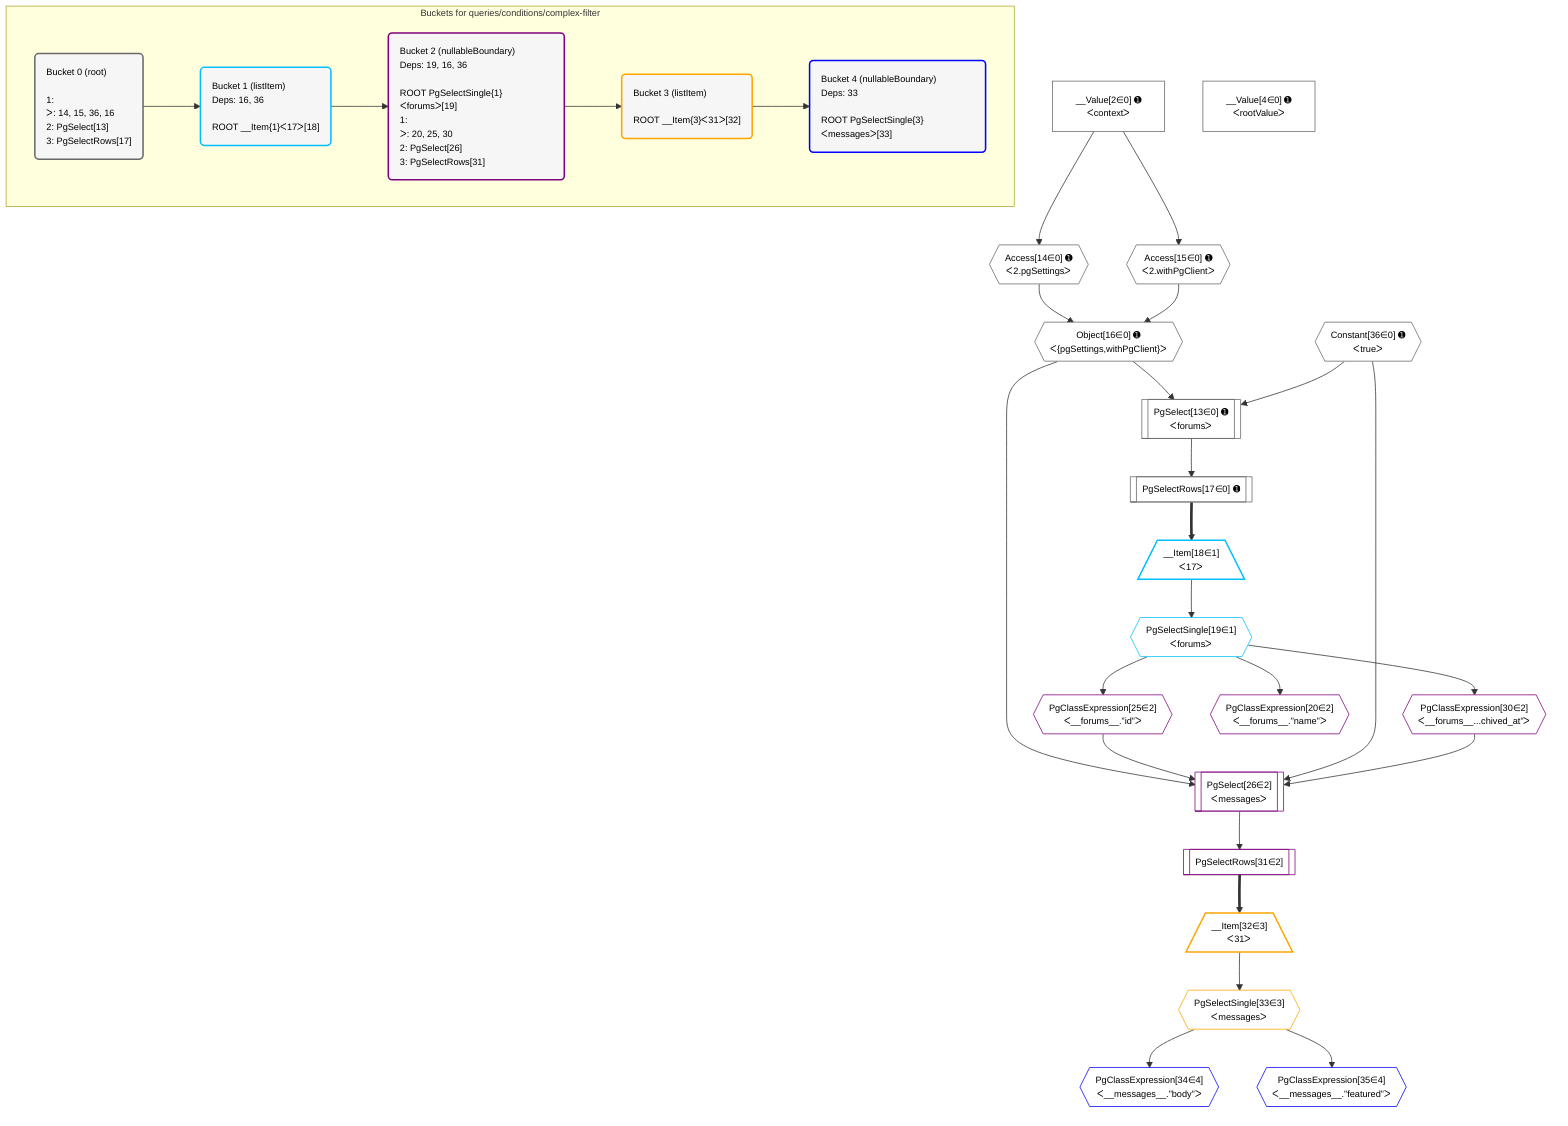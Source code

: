 %%{init: {'themeVariables': { 'fontSize': '12px'}}}%%
graph TD
    classDef path fill:#eee,stroke:#000,color:#000
    classDef plan fill:#fff,stroke-width:1px,color:#000
    classDef itemplan fill:#fff,stroke-width:2px,color:#000
    classDef unbatchedplan fill:#dff,stroke-width:1px,color:#000
    classDef sideeffectplan fill:#fcc,stroke-width:2px,color:#000
    classDef bucket fill:#f6f6f6,color:#000,stroke-width:2px,text-align:left


    %% plan dependencies
    PgSelect13[["PgSelect[13∈0] ➊<br />ᐸforumsᐳ"]]:::plan
    Object16{{"Object[16∈0] ➊<br />ᐸ{pgSettings,withPgClient}ᐳ"}}:::plan
    Constant36{{"Constant[36∈0] ➊<br />ᐸtrueᐳ"}}:::plan
    Object16 & Constant36 --> PgSelect13
    Access14{{"Access[14∈0] ➊<br />ᐸ2.pgSettingsᐳ"}}:::plan
    Access15{{"Access[15∈0] ➊<br />ᐸ2.withPgClientᐳ"}}:::plan
    Access14 & Access15 --> Object16
    __Value2["__Value[2∈0] ➊<br />ᐸcontextᐳ"]:::plan
    __Value2 --> Access14
    __Value2 --> Access15
    PgSelectRows17[["PgSelectRows[17∈0] ➊"]]:::plan
    PgSelect13 --> PgSelectRows17
    __Value4["__Value[4∈0] ➊<br />ᐸrootValueᐳ"]:::plan
    __Item18[/"__Item[18∈1]<br />ᐸ17ᐳ"\]:::itemplan
    PgSelectRows17 ==> __Item18
    PgSelectSingle19{{"PgSelectSingle[19∈1]<br />ᐸforumsᐳ"}}:::plan
    __Item18 --> PgSelectSingle19
    PgSelect26[["PgSelect[26∈2]<br />ᐸmessagesᐳ"]]:::plan
    PgClassExpression25{{"PgClassExpression[25∈2]<br />ᐸ__forums__.”id”ᐳ"}}:::plan
    PgClassExpression30{{"PgClassExpression[30∈2]<br />ᐸ__forums__...chived_at”ᐳ"}}:::plan
    Object16 & PgClassExpression25 & Constant36 & PgClassExpression30 --> PgSelect26
    PgClassExpression20{{"PgClassExpression[20∈2]<br />ᐸ__forums__.”name”ᐳ"}}:::plan
    PgSelectSingle19 --> PgClassExpression20
    PgSelectSingle19 --> PgClassExpression25
    PgSelectSingle19 --> PgClassExpression30
    PgSelectRows31[["PgSelectRows[31∈2]"]]:::plan
    PgSelect26 --> PgSelectRows31
    __Item32[/"__Item[32∈3]<br />ᐸ31ᐳ"\]:::itemplan
    PgSelectRows31 ==> __Item32
    PgSelectSingle33{{"PgSelectSingle[33∈3]<br />ᐸmessagesᐳ"}}:::plan
    __Item32 --> PgSelectSingle33
    PgClassExpression34{{"PgClassExpression[34∈4]<br />ᐸ__messages__.”body”ᐳ"}}:::plan
    PgSelectSingle33 --> PgClassExpression34
    PgClassExpression35{{"PgClassExpression[35∈4]<br />ᐸ__messages__.”featured”ᐳ"}}:::plan
    PgSelectSingle33 --> PgClassExpression35

    %% define steps

    subgraph "Buckets for queries/conditions/complex-filter"
    Bucket0("Bucket 0 (root)<br /><br />1: <br />ᐳ: 14, 15, 36, 16<br />2: PgSelect[13]<br />3: PgSelectRows[17]"):::bucket
    classDef bucket0 stroke:#696969
    class Bucket0,__Value2,__Value4,PgSelect13,Access14,Access15,Object16,PgSelectRows17,Constant36 bucket0
    Bucket1("Bucket 1 (listItem)<br />Deps: 16, 36<br /><br />ROOT __Item{1}ᐸ17ᐳ[18]"):::bucket
    classDef bucket1 stroke:#00bfff
    class Bucket1,__Item18,PgSelectSingle19 bucket1
    Bucket2("Bucket 2 (nullableBoundary)<br />Deps: 19, 16, 36<br /><br />ROOT PgSelectSingle{1}ᐸforumsᐳ[19]<br />1: <br />ᐳ: 20, 25, 30<br />2: PgSelect[26]<br />3: PgSelectRows[31]"):::bucket
    classDef bucket2 stroke:#7f007f
    class Bucket2,PgClassExpression20,PgClassExpression25,PgSelect26,PgClassExpression30,PgSelectRows31 bucket2
    Bucket3("Bucket 3 (listItem)<br /><br />ROOT __Item{3}ᐸ31ᐳ[32]"):::bucket
    classDef bucket3 stroke:#ffa500
    class Bucket3,__Item32,PgSelectSingle33 bucket3
    Bucket4("Bucket 4 (nullableBoundary)<br />Deps: 33<br /><br />ROOT PgSelectSingle{3}ᐸmessagesᐳ[33]"):::bucket
    classDef bucket4 stroke:#0000ff
    class Bucket4,PgClassExpression34,PgClassExpression35 bucket4
    Bucket0 --> Bucket1
    Bucket1 --> Bucket2
    Bucket2 --> Bucket3
    Bucket3 --> Bucket4
    end